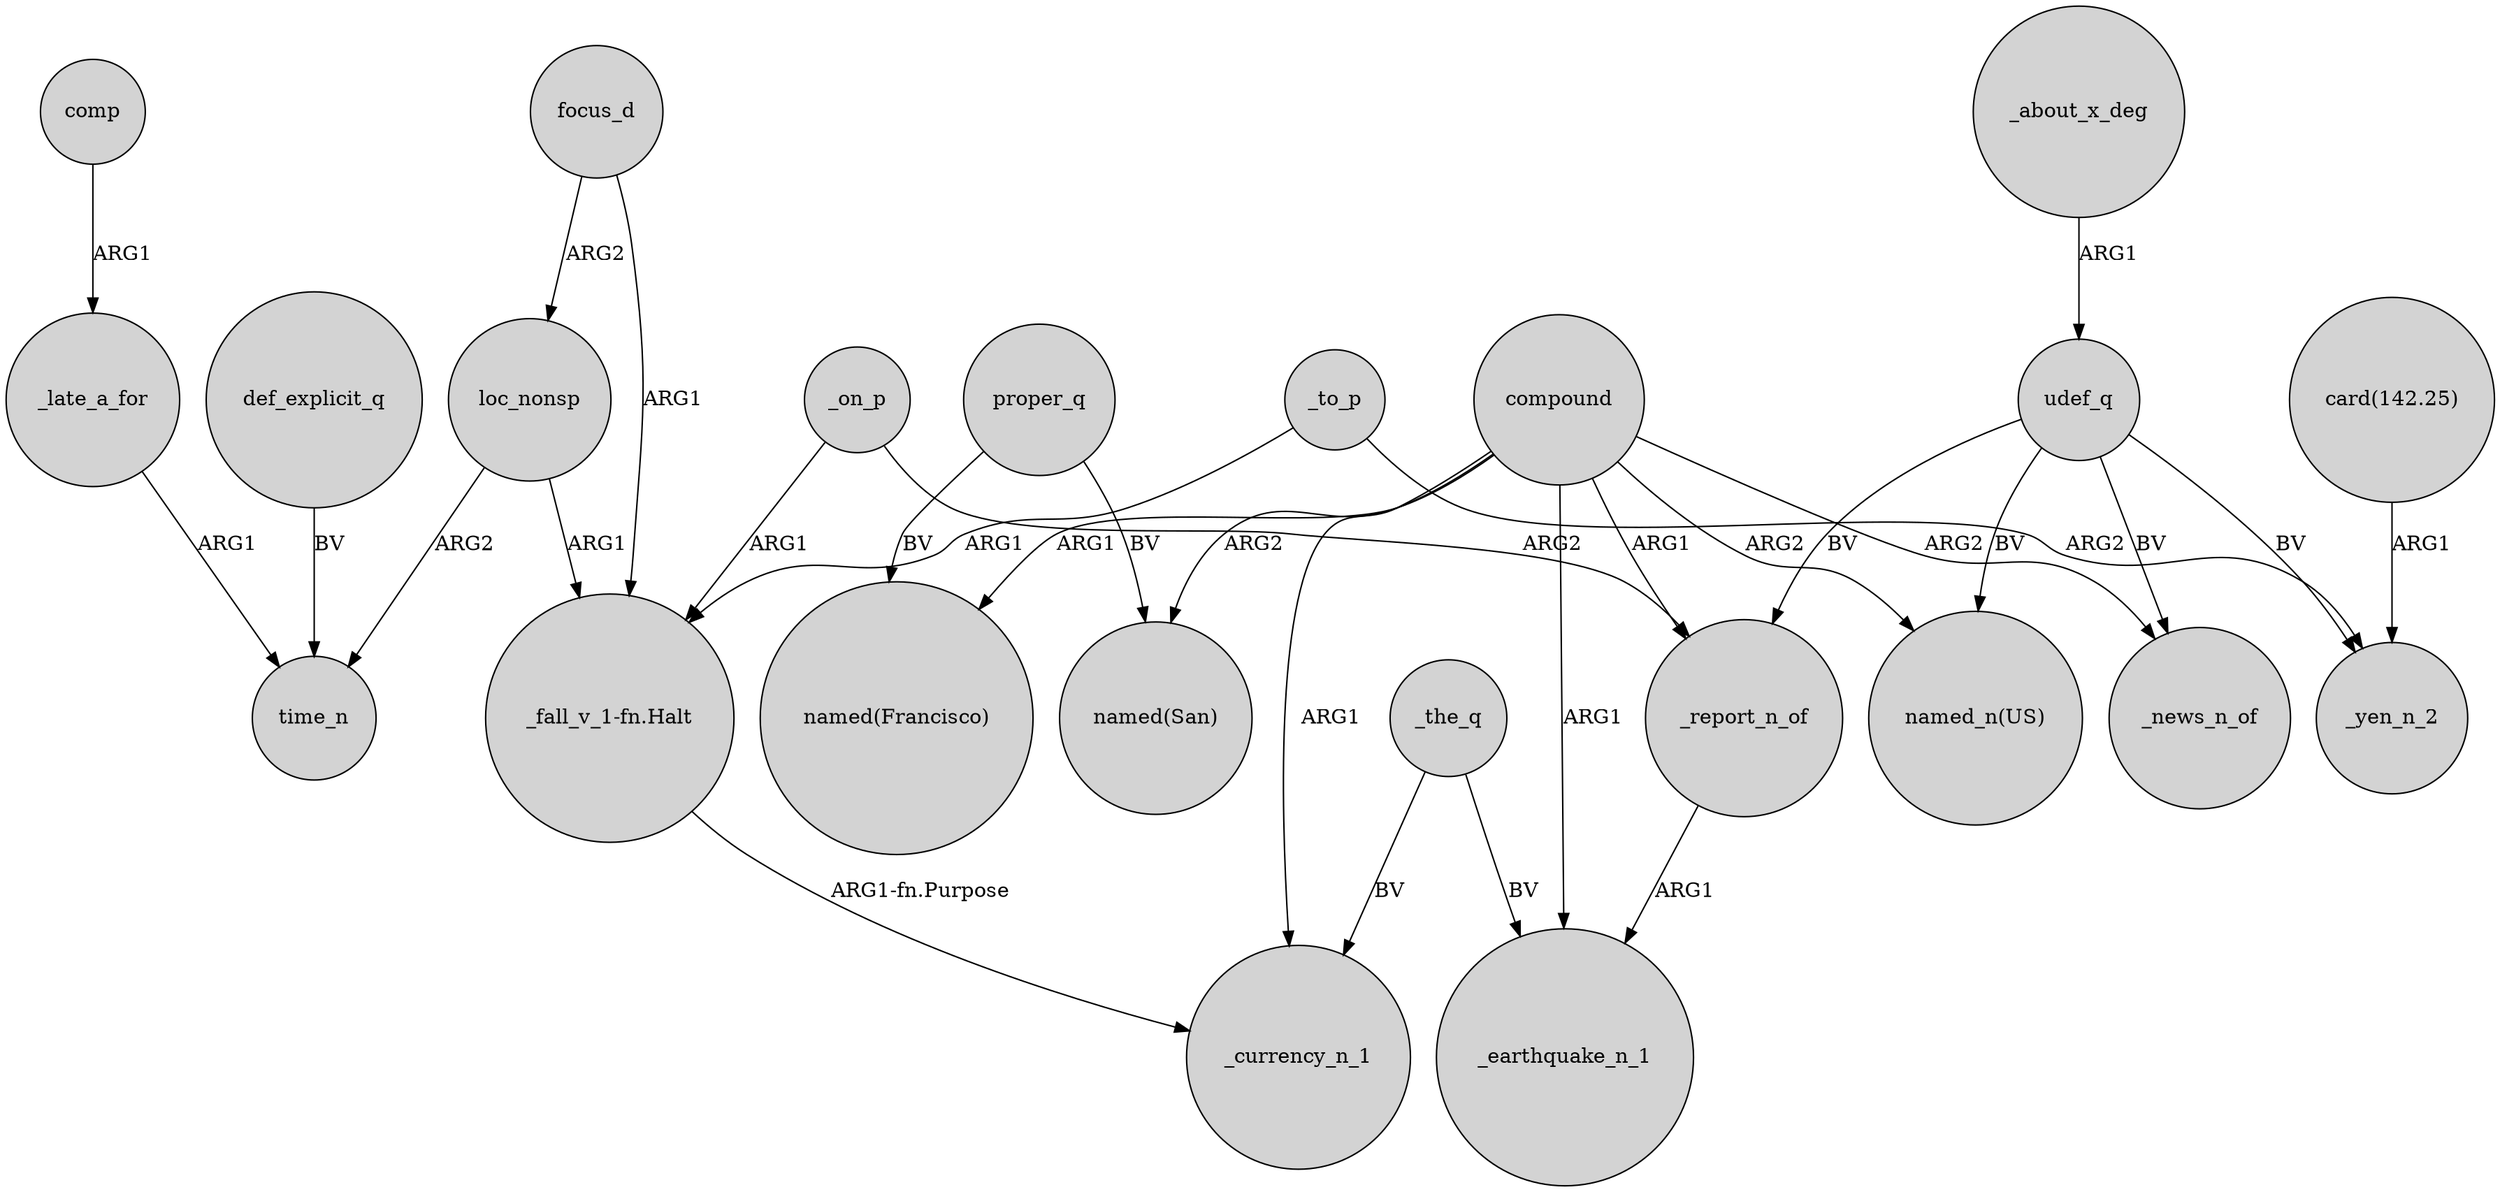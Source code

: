 digraph {
	node [shape=circle style=filled]
	udef_q -> _news_n_of [label=BV]
	focus_d -> "_fall_v_1-fn.Halt" [label=ARG1]
	_to_p -> _yen_n_2 [label=ARG2]
	focus_d -> loc_nonsp [label=ARG2]
	udef_q -> _report_n_of [label=BV]
	_about_x_deg -> udef_q [label=ARG1]
	_the_q -> _currency_n_1 [label=BV]
	_on_p -> "_fall_v_1-fn.Halt" [label=ARG1]
	udef_q -> "named_n(US)" [label=BV]
	loc_nonsp -> "_fall_v_1-fn.Halt" [label=ARG1]
	_late_a_for -> time_n [label=ARG1]
	_on_p -> _report_n_of [label=ARG2]
	comp -> _late_a_for [label=ARG1]
	compound -> _currency_n_1 [label=ARG1]
	"_fall_v_1-fn.Halt" -> _currency_n_1 [label="ARG1-fn.Purpose"]
	compound -> "named(Francisco)" [label=ARG1]
	compound -> _earthquake_n_1 [label=ARG1]
	_the_q -> _earthquake_n_1 [label=BV]
	compound -> "named(San)" [label=ARG2]
	compound -> _news_n_of [label=ARG2]
	def_explicit_q -> time_n [label=BV]
	loc_nonsp -> time_n [label=ARG2]
	proper_q -> "named(San)" [label=BV]
	compound -> _report_n_of [label=ARG1]
	proper_q -> "named(Francisco)" [label=BV]
	"card(142.25)" -> _yen_n_2 [label=ARG1]
	compound -> "named_n(US)" [label=ARG2]
	_to_p -> "_fall_v_1-fn.Halt" [label=ARG1]
	_report_n_of -> _earthquake_n_1 [label=ARG1]
	udef_q -> _yen_n_2 [label=BV]
}

